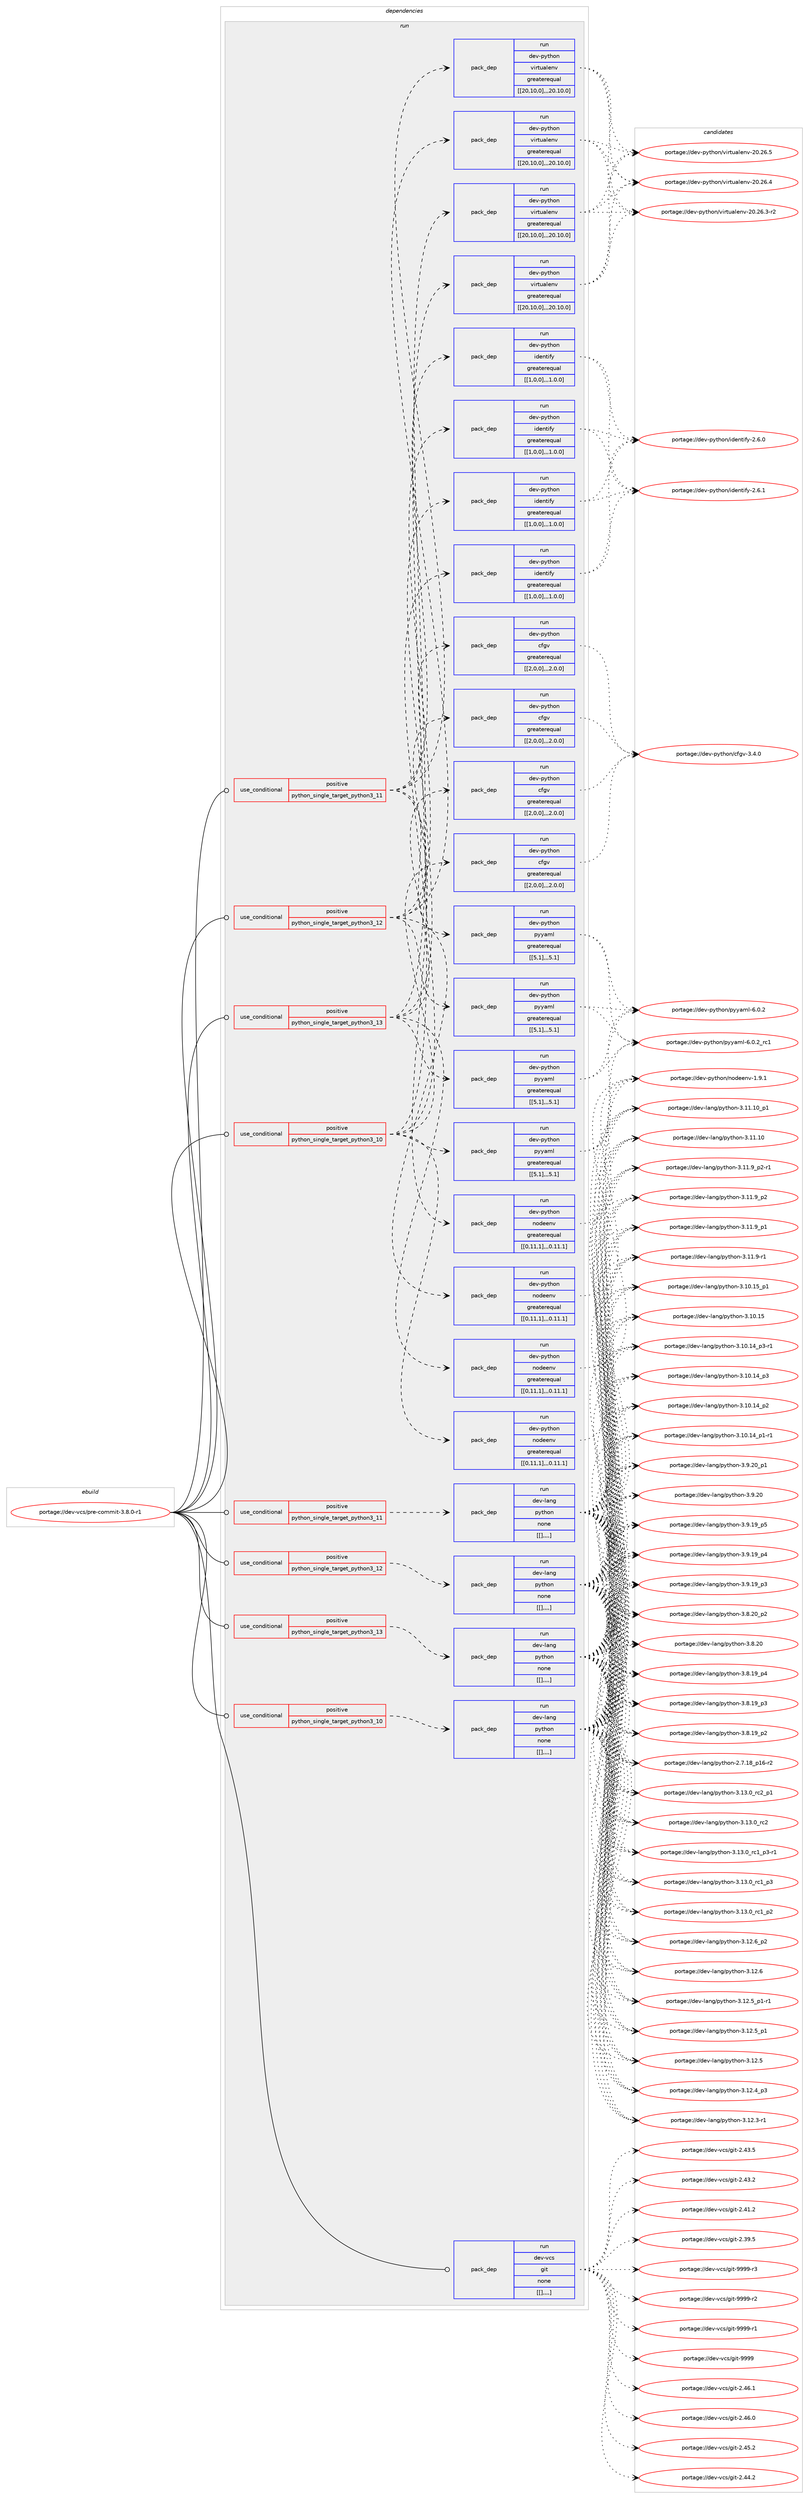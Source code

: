 digraph prolog {

# *************
# Graph options
# *************

newrank=true;
concentrate=true;
compound=true;
graph [rankdir=LR,fontname=Helvetica,fontsize=10,ranksep=1.5];#, ranksep=2.5, nodesep=0.2];
edge  [arrowhead=vee];
node  [fontname=Helvetica,fontsize=10];

# **********
# The ebuild
# **********

subgraph cluster_leftcol {
color=gray;
label=<<i>ebuild</i>>;
id [label="portage://dev-vcs/pre-commit-3.8.0-r1", color=red, width=4, href="../dev-vcs/pre-commit-3.8.0-r1.svg"];
}

# ****************
# The dependencies
# ****************

subgraph cluster_midcol {
color=gray;
label=<<i>dependencies</i>>;
subgraph cluster_compile {
fillcolor="#eeeeee";
style=filled;
label=<<i>compile</i>>;
}
subgraph cluster_compileandrun {
fillcolor="#eeeeee";
style=filled;
label=<<i>compile and run</i>>;
}
subgraph cluster_run {
fillcolor="#eeeeee";
style=filled;
label=<<i>run</i>>;
subgraph cond65127 {
dependency227732 [label=<<TABLE BORDER="0" CELLBORDER="1" CELLSPACING="0" CELLPADDING="4"><TR><TD ROWSPAN="3" CELLPADDING="10">use_conditional</TD></TR><TR><TD>positive</TD></TR><TR><TD>python_single_target_python3_10</TD></TR></TABLE>>, shape=none, color=red];
subgraph pack161146 {
dependency227733 [label=<<TABLE BORDER="0" CELLBORDER="1" CELLSPACING="0" CELLPADDING="4" WIDTH="220"><TR><TD ROWSPAN="6" CELLPADDING="30">pack_dep</TD></TR><TR><TD WIDTH="110">run</TD></TR><TR><TD>dev-lang</TD></TR><TR><TD>python</TD></TR><TR><TD>none</TD></TR><TR><TD>[[],,,,]</TD></TR></TABLE>>, shape=none, color=blue];
}
dependency227732:e -> dependency227733:w [weight=20,style="dashed",arrowhead="vee"];
}
id:e -> dependency227732:w [weight=20,style="solid",arrowhead="odot"];
subgraph cond65128 {
dependency227734 [label=<<TABLE BORDER="0" CELLBORDER="1" CELLSPACING="0" CELLPADDING="4"><TR><TD ROWSPAN="3" CELLPADDING="10">use_conditional</TD></TR><TR><TD>positive</TD></TR><TR><TD>python_single_target_python3_10</TD></TR></TABLE>>, shape=none, color=red];
subgraph pack161147 {
dependency227735 [label=<<TABLE BORDER="0" CELLBORDER="1" CELLSPACING="0" CELLPADDING="4" WIDTH="220"><TR><TD ROWSPAN="6" CELLPADDING="30">pack_dep</TD></TR><TR><TD WIDTH="110">run</TD></TR><TR><TD>dev-python</TD></TR><TR><TD>cfgv</TD></TR><TR><TD>greaterequal</TD></TR><TR><TD>[[2,0,0],,,2.0.0]</TD></TR></TABLE>>, shape=none, color=blue];
}
dependency227734:e -> dependency227735:w [weight=20,style="dashed",arrowhead="vee"];
subgraph pack161148 {
dependency227736 [label=<<TABLE BORDER="0" CELLBORDER="1" CELLSPACING="0" CELLPADDING="4" WIDTH="220"><TR><TD ROWSPAN="6" CELLPADDING="30">pack_dep</TD></TR><TR><TD WIDTH="110">run</TD></TR><TR><TD>dev-python</TD></TR><TR><TD>identify</TD></TR><TR><TD>greaterequal</TD></TR><TR><TD>[[1,0,0],,,1.0.0]</TD></TR></TABLE>>, shape=none, color=blue];
}
dependency227734:e -> dependency227736:w [weight=20,style="dashed",arrowhead="vee"];
subgraph pack161149 {
dependency227737 [label=<<TABLE BORDER="0" CELLBORDER="1" CELLSPACING="0" CELLPADDING="4" WIDTH="220"><TR><TD ROWSPAN="6" CELLPADDING="30">pack_dep</TD></TR><TR><TD WIDTH="110">run</TD></TR><TR><TD>dev-python</TD></TR><TR><TD>nodeenv</TD></TR><TR><TD>greaterequal</TD></TR><TR><TD>[[0,11,1],,,0.11.1]</TD></TR></TABLE>>, shape=none, color=blue];
}
dependency227734:e -> dependency227737:w [weight=20,style="dashed",arrowhead="vee"];
subgraph pack161150 {
dependency227738 [label=<<TABLE BORDER="0" CELLBORDER="1" CELLSPACING="0" CELLPADDING="4" WIDTH="220"><TR><TD ROWSPAN="6" CELLPADDING="30">pack_dep</TD></TR><TR><TD WIDTH="110">run</TD></TR><TR><TD>dev-python</TD></TR><TR><TD>pyyaml</TD></TR><TR><TD>greaterequal</TD></TR><TR><TD>[[5,1],,,5.1]</TD></TR></TABLE>>, shape=none, color=blue];
}
dependency227734:e -> dependency227738:w [weight=20,style="dashed",arrowhead="vee"];
subgraph pack161151 {
dependency227739 [label=<<TABLE BORDER="0" CELLBORDER="1" CELLSPACING="0" CELLPADDING="4" WIDTH="220"><TR><TD ROWSPAN="6" CELLPADDING="30">pack_dep</TD></TR><TR><TD WIDTH="110">run</TD></TR><TR><TD>dev-python</TD></TR><TR><TD>virtualenv</TD></TR><TR><TD>greaterequal</TD></TR><TR><TD>[[20,10,0],,,20.10.0]</TD></TR></TABLE>>, shape=none, color=blue];
}
dependency227734:e -> dependency227739:w [weight=20,style="dashed",arrowhead="vee"];
}
id:e -> dependency227734:w [weight=20,style="solid",arrowhead="odot"];
subgraph cond65129 {
dependency227740 [label=<<TABLE BORDER="0" CELLBORDER="1" CELLSPACING="0" CELLPADDING="4"><TR><TD ROWSPAN="3" CELLPADDING="10">use_conditional</TD></TR><TR><TD>positive</TD></TR><TR><TD>python_single_target_python3_11</TD></TR></TABLE>>, shape=none, color=red];
subgraph pack161152 {
dependency227741 [label=<<TABLE BORDER="0" CELLBORDER="1" CELLSPACING="0" CELLPADDING="4" WIDTH="220"><TR><TD ROWSPAN="6" CELLPADDING="30">pack_dep</TD></TR><TR><TD WIDTH="110">run</TD></TR><TR><TD>dev-lang</TD></TR><TR><TD>python</TD></TR><TR><TD>none</TD></TR><TR><TD>[[],,,,]</TD></TR></TABLE>>, shape=none, color=blue];
}
dependency227740:e -> dependency227741:w [weight=20,style="dashed",arrowhead="vee"];
}
id:e -> dependency227740:w [weight=20,style="solid",arrowhead="odot"];
subgraph cond65130 {
dependency227742 [label=<<TABLE BORDER="0" CELLBORDER="1" CELLSPACING="0" CELLPADDING="4"><TR><TD ROWSPAN="3" CELLPADDING="10">use_conditional</TD></TR><TR><TD>positive</TD></TR><TR><TD>python_single_target_python3_11</TD></TR></TABLE>>, shape=none, color=red];
subgraph pack161153 {
dependency227743 [label=<<TABLE BORDER="0" CELLBORDER="1" CELLSPACING="0" CELLPADDING="4" WIDTH="220"><TR><TD ROWSPAN="6" CELLPADDING="30">pack_dep</TD></TR><TR><TD WIDTH="110">run</TD></TR><TR><TD>dev-python</TD></TR><TR><TD>cfgv</TD></TR><TR><TD>greaterequal</TD></TR><TR><TD>[[2,0,0],,,2.0.0]</TD></TR></TABLE>>, shape=none, color=blue];
}
dependency227742:e -> dependency227743:w [weight=20,style="dashed",arrowhead="vee"];
subgraph pack161154 {
dependency227744 [label=<<TABLE BORDER="0" CELLBORDER="1" CELLSPACING="0" CELLPADDING="4" WIDTH="220"><TR><TD ROWSPAN="6" CELLPADDING="30">pack_dep</TD></TR><TR><TD WIDTH="110">run</TD></TR><TR><TD>dev-python</TD></TR><TR><TD>identify</TD></TR><TR><TD>greaterequal</TD></TR><TR><TD>[[1,0,0],,,1.0.0]</TD></TR></TABLE>>, shape=none, color=blue];
}
dependency227742:e -> dependency227744:w [weight=20,style="dashed",arrowhead="vee"];
subgraph pack161155 {
dependency227745 [label=<<TABLE BORDER="0" CELLBORDER="1" CELLSPACING="0" CELLPADDING="4" WIDTH="220"><TR><TD ROWSPAN="6" CELLPADDING="30">pack_dep</TD></TR><TR><TD WIDTH="110">run</TD></TR><TR><TD>dev-python</TD></TR><TR><TD>nodeenv</TD></TR><TR><TD>greaterequal</TD></TR><TR><TD>[[0,11,1],,,0.11.1]</TD></TR></TABLE>>, shape=none, color=blue];
}
dependency227742:e -> dependency227745:w [weight=20,style="dashed",arrowhead="vee"];
subgraph pack161156 {
dependency227746 [label=<<TABLE BORDER="0" CELLBORDER="1" CELLSPACING="0" CELLPADDING="4" WIDTH="220"><TR><TD ROWSPAN="6" CELLPADDING="30">pack_dep</TD></TR><TR><TD WIDTH="110">run</TD></TR><TR><TD>dev-python</TD></TR><TR><TD>pyyaml</TD></TR><TR><TD>greaterequal</TD></TR><TR><TD>[[5,1],,,5.1]</TD></TR></TABLE>>, shape=none, color=blue];
}
dependency227742:e -> dependency227746:w [weight=20,style="dashed",arrowhead="vee"];
subgraph pack161157 {
dependency227747 [label=<<TABLE BORDER="0" CELLBORDER="1" CELLSPACING="0" CELLPADDING="4" WIDTH="220"><TR><TD ROWSPAN="6" CELLPADDING="30">pack_dep</TD></TR><TR><TD WIDTH="110">run</TD></TR><TR><TD>dev-python</TD></TR><TR><TD>virtualenv</TD></TR><TR><TD>greaterequal</TD></TR><TR><TD>[[20,10,0],,,20.10.0]</TD></TR></TABLE>>, shape=none, color=blue];
}
dependency227742:e -> dependency227747:w [weight=20,style="dashed",arrowhead="vee"];
}
id:e -> dependency227742:w [weight=20,style="solid",arrowhead="odot"];
subgraph cond65131 {
dependency227748 [label=<<TABLE BORDER="0" CELLBORDER="1" CELLSPACING="0" CELLPADDING="4"><TR><TD ROWSPAN="3" CELLPADDING="10">use_conditional</TD></TR><TR><TD>positive</TD></TR><TR><TD>python_single_target_python3_12</TD></TR></TABLE>>, shape=none, color=red];
subgraph pack161158 {
dependency227749 [label=<<TABLE BORDER="0" CELLBORDER="1" CELLSPACING="0" CELLPADDING="4" WIDTH="220"><TR><TD ROWSPAN="6" CELLPADDING="30">pack_dep</TD></TR><TR><TD WIDTH="110">run</TD></TR><TR><TD>dev-lang</TD></TR><TR><TD>python</TD></TR><TR><TD>none</TD></TR><TR><TD>[[],,,,]</TD></TR></TABLE>>, shape=none, color=blue];
}
dependency227748:e -> dependency227749:w [weight=20,style="dashed",arrowhead="vee"];
}
id:e -> dependency227748:w [weight=20,style="solid",arrowhead="odot"];
subgraph cond65132 {
dependency227750 [label=<<TABLE BORDER="0" CELLBORDER="1" CELLSPACING="0" CELLPADDING="4"><TR><TD ROWSPAN="3" CELLPADDING="10">use_conditional</TD></TR><TR><TD>positive</TD></TR><TR><TD>python_single_target_python3_12</TD></TR></TABLE>>, shape=none, color=red];
subgraph pack161159 {
dependency227751 [label=<<TABLE BORDER="0" CELLBORDER="1" CELLSPACING="0" CELLPADDING="4" WIDTH="220"><TR><TD ROWSPAN="6" CELLPADDING="30">pack_dep</TD></TR><TR><TD WIDTH="110">run</TD></TR><TR><TD>dev-python</TD></TR><TR><TD>cfgv</TD></TR><TR><TD>greaterequal</TD></TR><TR><TD>[[2,0,0],,,2.0.0]</TD></TR></TABLE>>, shape=none, color=blue];
}
dependency227750:e -> dependency227751:w [weight=20,style="dashed",arrowhead="vee"];
subgraph pack161160 {
dependency227752 [label=<<TABLE BORDER="0" CELLBORDER="1" CELLSPACING="0" CELLPADDING="4" WIDTH="220"><TR><TD ROWSPAN="6" CELLPADDING="30">pack_dep</TD></TR><TR><TD WIDTH="110">run</TD></TR><TR><TD>dev-python</TD></TR><TR><TD>identify</TD></TR><TR><TD>greaterequal</TD></TR><TR><TD>[[1,0,0],,,1.0.0]</TD></TR></TABLE>>, shape=none, color=blue];
}
dependency227750:e -> dependency227752:w [weight=20,style="dashed",arrowhead="vee"];
subgraph pack161161 {
dependency227753 [label=<<TABLE BORDER="0" CELLBORDER="1" CELLSPACING="0" CELLPADDING="4" WIDTH="220"><TR><TD ROWSPAN="6" CELLPADDING="30">pack_dep</TD></TR><TR><TD WIDTH="110">run</TD></TR><TR><TD>dev-python</TD></TR><TR><TD>nodeenv</TD></TR><TR><TD>greaterequal</TD></TR><TR><TD>[[0,11,1],,,0.11.1]</TD></TR></TABLE>>, shape=none, color=blue];
}
dependency227750:e -> dependency227753:w [weight=20,style="dashed",arrowhead="vee"];
subgraph pack161162 {
dependency227754 [label=<<TABLE BORDER="0" CELLBORDER="1" CELLSPACING="0" CELLPADDING="4" WIDTH="220"><TR><TD ROWSPAN="6" CELLPADDING="30">pack_dep</TD></TR><TR><TD WIDTH="110">run</TD></TR><TR><TD>dev-python</TD></TR><TR><TD>pyyaml</TD></TR><TR><TD>greaterequal</TD></TR><TR><TD>[[5,1],,,5.1]</TD></TR></TABLE>>, shape=none, color=blue];
}
dependency227750:e -> dependency227754:w [weight=20,style="dashed",arrowhead="vee"];
subgraph pack161163 {
dependency227755 [label=<<TABLE BORDER="0" CELLBORDER="1" CELLSPACING="0" CELLPADDING="4" WIDTH="220"><TR><TD ROWSPAN="6" CELLPADDING="30">pack_dep</TD></TR><TR><TD WIDTH="110">run</TD></TR><TR><TD>dev-python</TD></TR><TR><TD>virtualenv</TD></TR><TR><TD>greaterequal</TD></TR><TR><TD>[[20,10,0],,,20.10.0]</TD></TR></TABLE>>, shape=none, color=blue];
}
dependency227750:e -> dependency227755:w [weight=20,style="dashed",arrowhead="vee"];
}
id:e -> dependency227750:w [weight=20,style="solid",arrowhead="odot"];
subgraph cond65133 {
dependency227756 [label=<<TABLE BORDER="0" CELLBORDER="1" CELLSPACING="0" CELLPADDING="4"><TR><TD ROWSPAN="3" CELLPADDING="10">use_conditional</TD></TR><TR><TD>positive</TD></TR><TR><TD>python_single_target_python3_13</TD></TR></TABLE>>, shape=none, color=red];
subgraph pack161164 {
dependency227757 [label=<<TABLE BORDER="0" CELLBORDER="1" CELLSPACING="0" CELLPADDING="4" WIDTH="220"><TR><TD ROWSPAN="6" CELLPADDING="30">pack_dep</TD></TR><TR><TD WIDTH="110">run</TD></TR><TR><TD>dev-lang</TD></TR><TR><TD>python</TD></TR><TR><TD>none</TD></TR><TR><TD>[[],,,,]</TD></TR></TABLE>>, shape=none, color=blue];
}
dependency227756:e -> dependency227757:w [weight=20,style="dashed",arrowhead="vee"];
}
id:e -> dependency227756:w [weight=20,style="solid",arrowhead="odot"];
subgraph cond65134 {
dependency227758 [label=<<TABLE BORDER="0" CELLBORDER="1" CELLSPACING="0" CELLPADDING="4"><TR><TD ROWSPAN="3" CELLPADDING="10">use_conditional</TD></TR><TR><TD>positive</TD></TR><TR><TD>python_single_target_python3_13</TD></TR></TABLE>>, shape=none, color=red];
subgraph pack161165 {
dependency227759 [label=<<TABLE BORDER="0" CELLBORDER="1" CELLSPACING="0" CELLPADDING="4" WIDTH="220"><TR><TD ROWSPAN="6" CELLPADDING="30">pack_dep</TD></TR><TR><TD WIDTH="110">run</TD></TR><TR><TD>dev-python</TD></TR><TR><TD>cfgv</TD></TR><TR><TD>greaterequal</TD></TR><TR><TD>[[2,0,0],,,2.0.0]</TD></TR></TABLE>>, shape=none, color=blue];
}
dependency227758:e -> dependency227759:w [weight=20,style="dashed",arrowhead="vee"];
subgraph pack161166 {
dependency227760 [label=<<TABLE BORDER="0" CELLBORDER="1" CELLSPACING="0" CELLPADDING="4" WIDTH="220"><TR><TD ROWSPAN="6" CELLPADDING="30">pack_dep</TD></TR><TR><TD WIDTH="110">run</TD></TR><TR><TD>dev-python</TD></TR><TR><TD>identify</TD></TR><TR><TD>greaterequal</TD></TR><TR><TD>[[1,0,0],,,1.0.0]</TD></TR></TABLE>>, shape=none, color=blue];
}
dependency227758:e -> dependency227760:w [weight=20,style="dashed",arrowhead="vee"];
subgraph pack161167 {
dependency227761 [label=<<TABLE BORDER="0" CELLBORDER="1" CELLSPACING="0" CELLPADDING="4" WIDTH="220"><TR><TD ROWSPAN="6" CELLPADDING="30">pack_dep</TD></TR><TR><TD WIDTH="110">run</TD></TR><TR><TD>dev-python</TD></TR><TR><TD>nodeenv</TD></TR><TR><TD>greaterequal</TD></TR><TR><TD>[[0,11,1],,,0.11.1]</TD></TR></TABLE>>, shape=none, color=blue];
}
dependency227758:e -> dependency227761:w [weight=20,style="dashed",arrowhead="vee"];
subgraph pack161168 {
dependency227762 [label=<<TABLE BORDER="0" CELLBORDER="1" CELLSPACING="0" CELLPADDING="4" WIDTH="220"><TR><TD ROWSPAN="6" CELLPADDING="30">pack_dep</TD></TR><TR><TD WIDTH="110">run</TD></TR><TR><TD>dev-python</TD></TR><TR><TD>pyyaml</TD></TR><TR><TD>greaterequal</TD></TR><TR><TD>[[5,1],,,5.1]</TD></TR></TABLE>>, shape=none, color=blue];
}
dependency227758:e -> dependency227762:w [weight=20,style="dashed",arrowhead="vee"];
subgraph pack161169 {
dependency227763 [label=<<TABLE BORDER="0" CELLBORDER="1" CELLSPACING="0" CELLPADDING="4" WIDTH="220"><TR><TD ROWSPAN="6" CELLPADDING="30">pack_dep</TD></TR><TR><TD WIDTH="110">run</TD></TR><TR><TD>dev-python</TD></TR><TR><TD>virtualenv</TD></TR><TR><TD>greaterequal</TD></TR><TR><TD>[[20,10,0],,,20.10.0]</TD></TR></TABLE>>, shape=none, color=blue];
}
dependency227758:e -> dependency227763:w [weight=20,style="dashed",arrowhead="vee"];
}
id:e -> dependency227758:w [weight=20,style="solid",arrowhead="odot"];
subgraph pack161170 {
dependency227764 [label=<<TABLE BORDER="0" CELLBORDER="1" CELLSPACING="0" CELLPADDING="4" WIDTH="220"><TR><TD ROWSPAN="6" CELLPADDING="30">pack_dep</TD></TR><TR><TD WIDTH="110">run</TD></TR><TR><TD>dev-vcs</TD></TR><TR><TD>git</TD></TR><TR><TD>none</TD></TR><TR><TD>[[],,,,]</TD></TR></TABLE>>, shape=none, color=blue];
}
id:e -> dependency227764:w [weight=20,style="solid",arrowhead="odot"];
}
}

# **************
# The candidates
# **************

subgraph cluster_choices {
rank=same;
color=gray;
label=<<i>candidates</i>>;

subgraph choice161146 {
color=black;
nodesep=1;
choice100101118451089711010347112121116104111110455146495146489511499509511249 [label="portage://dev-lang/python-3.13.0_rc2_p1", color=red, width=4,href="../dev-lang/python-3.13.0_rc2_p1.svg"];
choice10010111845108971101034711212111610411111045514649514648951149950 [label="portage://dev-lang/python-3.13.0_rc2", color=red, width=4,href="../dev-lang/python-3.13.0_rc2.svg"];
choice1001011184510897110103471121211161041111104551464951464895114994995112514511449 [label="portage://dev-lang/python-3.13.0_rc1_p3-r1", color=red, width=4,href="../dev-lang/python-3.13.0_rc1_p3-r1.svg"];
choice100101118451089711010347112121116104111110455146495146489511499499511251 [label="portage://dev-lang/python-3.13.0_rc1_p3", color=red, width=4,href="../dev-lang/python-3.13.0_rc1_p3.svg"];
choice100101118451089711010347112121116104111110455146495146489511499499511250 [label="portage://dev-lang/python-3.13.0_rc1_p2", color=red, width=4,href="../dev-lang/python-3.13.0_rc1_p2.svg"];
choice100101118451089711010347112121116104111110455146495046549511250 [label="portage://dev-lang/python-3.12.6_p2", color=red, width=4,href="../dev-lang/python-3.12.6_p2.svg"];
choice10010111845108971101034711212111610411111045514649504654 [label="portage://dev-lang/python-3.12.6", color=red, width=4,href="../dev-lang/python-3.12.6.svg"];
choice1001011184510897110103471121211161041111104551464950465395112494511449 [label="portage://dev-lang/python-3.12.5_p1-r1", color=red, width=4,href="../dev-lang/python-3.12.5_p1-r1.svg"];
choice100101118451089711010347112121116104111110455146495046539511249 [label="portage://dev-lang/python-3.12.5_p1", color=red, width=4,href="../dev-lang/python-3.12.5_p1.svg"];
choice10010111845108971101034711212111610411111045514649504653 [label="portage://dev-lang/python-3.12.5", color=red, width=4,href="../dev-lang/python-3.12.5.svg"];
choice100101118451089711010347112121116104111110455146495046529511251 [label="portage://dev-lang/python-3.12.4_p3", color=red, width=4,href="../dev-lang/python-3.12.4_p3.svg"];
choice100101118451089711010347112121116104111110455146495046514511449 [label="portage://dev-lang/python-3.12.3-r1", color=red, width=4,href="../dev-lang/python-3.12.3-r1.svg"];
choice10010111845108971101034711212111610411111045514649494649489511249 [label="portage://dev-lang/python-3.11.10_p1", color=red, width=4,href="../dev-lang/python-3.11.10_p1.svg"];
choice1001011184510897110103471121211161041111104551464949464948 [label="portage://dev-lang/python-3.11.10", color=red, width=4,href="../dev-lang/python-3.11.10.svg"];
choice1001011184510897110103471121211161041111104551464949465795112504511449 [label="portage://dev-lang/python-3.11.9_p2-r1", color=red, width=4,href="../dev-lang/python-3.11.9_p2-r1.svg"];
choice100101118451089711010347112121116104111110455146494946579511250 [label="portage://dev-lang/python-3.11.9_p2", color=red, width=4,href="../dev-lang/python-3.11.9_p2.svg"];
choice100101118451089711010347112121116104111110455146494946579511249 [label="portage://dev-lang/python-3.11.9_p1", color=red, width=4,href="../dev-lang/python-3.11.9_p1.svg"];
choice100101118451089711010347112121116104111110455146494946574511449 [label="portage://dev-lang/python-3.11.9-r1", color=red, width=4,href="../dev-lang/python-3.11.9-r1.svg"];
choice10010111845108971101034711212111610411111045514649484649539511249 [label="portage://dev-lang/python-3.10.15_p1", color=red, width=4,href="../dev-lang/python-3.10.15_p1.svg"];
choice1001011184510897110103471121211161041111104551464948464953 [label="portage://dev-lang/python-3.10.15", color=red, width=4,href="../dev-lang/python-3.10.15.svg"];
choice100101118451089711010347112121116104111110455146494846495295112514511449 [label="portage://dev-lang/python-3.10.14_p3-r1", color=red, width=4,href="../dev-lang/python-3.10.14_p3-r1.svg"];
choice10010111845108971101034711212111610411111045514649484649529511251 [label="portage://dev-lang/python-3.10.14_p3", color=red, width=4,href="../dev-lang/python-3.10.14_p3.svg"];
choice10010111845108971101034711212111610411111045514649484649529511250 [label="portage://dev-lang/python-3.10.14_p2", color=red, width=4,href="../dev-lang/python-3.10.14_p2.svg"];
choice100101118451089711010347112121116104111110455146494846495295112494511449 [label="portage://dev-lang/python-3.10.14_p1-r1", color=red, width=4,href="../dev-lang/python-3.10.14_p1-r1.svg"];
choice100101118451089711010347112121116104111110455146574650489511249 [label="portage://dev-lang/python-3.9.20_p1", color=red, width=4,href="../dev-lang/python-3.9.20_p1.svg"];
choice10010111845108971101034711212111610411111045514657465048 [label="portage://dev-lang/python-3.9.20", color=red, width=4,href="../dev-lang/python-3.9.20.svg"];
choice100101118451089711010347112121116104111110455146574649579511253 [label="portage://dev-lang/python-3.9.19_p5", color=red, width=4,href="../dev-lang/python-3.9.19_p5.svg"];
choice100101118451089711010347112121116104111110455146574649579511252 [label="portage://dev-lang/python-3.9.19_p4", color=red, width=4,href="../dev-lang/python-3.9.19_p4.svg"];
choice100101118451089711010347112121116104111110455146574649579511251 [label="portage://dev-lang/python-3.9.19_p3", color=red, width=4,href="../dev-lang/python-3.9.19_p3.svg"];
choice100101118451089711010347112121116104111110455146564650489511250 [label="portage://dev-lang/python-3.8.20_p2", color=red, width=4,href="../dev-lang/python-3.8.20_p2.svg"];
choice10010111845108971101034711212111610411111045514656465048 [label="portage://dev-lang/python-3.8.20", color=red, width=4,href="../dev-lang/python-3.8.20.svg"];
choice100101118451089711010347112121116104111110455146564649579511252 [label="portage://dev-lang/python-3.8.19_p4", color=red, width=4,href="../dev-lang/python-3.8.19_p4.svg"];
choice100101118451089711010347112121116104111110455146564649579511251 [label="portage://dev-lang/python-3.8.19_p3", color=red, width=4,href="../dev-lang/python-3.8.19_p3.svg"];
choice100101118451089711010347112121116104111110455146564649579511250 [label="portage://dev-lang/python-3.8.19_p2", color=red, width=4,href="../dev-lang/python-3.8.19_p2.svg"];
choice100101118451089711010347112121116104111110455046554649569511249544511450 [label="portage://dev-lang/python-2.7.18_p16-r2", color=red, width=4,href="../dev-lang/python-2.7.18_p16-r2.svg"];
dependency227733:e -> choice100101118451089711010347112121116104111110455146495146489511499509511249:w [style=dotted,weight="100"];
dependency227733:e -> choice10010111845108971101034711212111610411111045514649514648951149950:w [style=dotted,weight="100"];
dependency227733:e -> choice1001011184510897110103471121211161041111104551464951464895114994995112514511449:w [style=dotted,weight="100"];
dependency227733:e -> choice100101118451089711010347112121116104111110455146495146489511499499511251:w [style=dotted,weight="100"];
dependency227733:e -> choice100101118451089711010347112121116104111110455146495146489511499499511250:w [style=dotted,weight="100"];
dependency227733:e -> choice100101118451089711010347112121116104111110455146495046549511250:w [style=dotted,weight="100"];
dependency227733:e -> choice10010111845108971101034711212111610411111045514649504654:w [style=dotted,weight="100"];
dependency227733:e -> choice1001011184510897110103471121211161041111104551464950465395112494511449:w [style=dotted,weight="100"];
dependency227733:e -> choice100101118451089711010347112121116104111110455146495046539511249:w [style=dotted,weight="100"];
dependency227733:e -> choice10010111845108971101034711212111610411111045514649504653:w [style=dotted,weight="100"];
dependency227733:e -> choice100101118451089711010347112121116104111110455146495046529511251:w [style=dotted,weight="100"];
dependency227733:e -> choice100101118451089711010347112121116104111110455146495046514511449:w [style=dotted,weight="100"];
dependency227733:e -> choice10010111845108971101034711212111610411111045514649494649489511249:w [style=dotted,weight="100"];
dependency227733:e -> choice1001011184510897110103471121211161041111104551464949464948:w [style=dotted,weight="100"];
dependency227733:e -> choice1001011184510897110103471121211161041111104551464949465795112504511449:w [style=dotted,weight="100"];
dependency227733:e -> choice100101118451089711010347112121116104111110455146494946579511250:w [style=dotted,weight="100"];
dependency227733:e -> choice100101118451089711010347112121116104111110455146494946579511249:w [style=dotted,weight="100"];
dependency227733:e -> choice100101118451089711010347112121116104111110455146494946574511449:w [style=dotted,weight="100"];
dependency227733:e -> choice10010111845108971101034711212111610411111045514649484649539511249:w [style=dotted,weight="100"];
dependency227733:e -> choice1001011184510897110103471121211161041111104551464948464953:w [style=dotted,weight="100"];
dependency227733:e -> choice100101118451089711010347112121116104111110455146494846495295112514511449:w [style=dotted,weight="100"];
dependency227733:e -> choice10010111845108971101034711212111610411111045514649484649529511251:w [style=dotted,weight="100"];
dependency227733:e -> choice10010111845108971101034711212111610411111045514649484649529511250:w [style=dotted,weight="100"];
dependency227733:e -> choice100101118451089711010347112121116104111110455146494846495295112494511449:w [style=dotted,weight="100"];
dependency227733:e -> choice100101118451089711010347112121116104111110455146574650489511249:w [style=dotted,weight="100"];
dependency227733:e -> choice10010111845108971101034711212111610411111045514657465048:w [style=dotted,weight="100"];
dependency227733:e -> choice100101118451089711010347112121116104111110455146574649579511253:w [style=dotted,weight="100"];
dependency227733:e -> choice100101118451089711010347112121116104111110455146574649579511252:w [style=dotted,weight="100"];
dependency227733:e -> choice100101118451089711010347112121116104111110455146574649579511251:w [style=dotted,weight="100"];
dependency227733:e -> choice100101118451089711010347112121116104111110455146564650489511250:w [style=dotted,weight="100"];
dependency227733:e -> choice10010111845108971101034711212111610411111045514656465048:w [style=dotted,weight="100"];
dependency227733:e -> choice100101118451089711010347112121116104111110455146564649579511252:w [style=dotted,weight="100"];
dependency227733:e -> choice100101118451089711010347112121116104111110455146564649579511251:w [style=dotted,weight="100"];
dependency227733:e -> choice100101118451089711010347112121116104111110455146564649579511250:w [style=dotted,weight="100"];
dependency227733:e -> choice100101118451089711010347112121116104111110455046554649569511249544511450:w [style=dotted,weight="100"];
}
subgraph choice161147 {
color=black;
nodesep=1;
choice100101118451121211161041111104799102103118455146524648 [label="portage://dev-python/cfgv-3.4.0", color=red, width=4,href="../dev-python/cfgv-3.4.0.svg"];
dependency227735:e -> choice100101118451121211161041111104799102103118455146524648:w [style=dotted,weight="100"];
}
subgraph choice161148 {
color=black;
nodesep=1;
choice1001011184511212111610411111047105100101110116105102121455046544649 [label="portage://dev-python/identify-2.6.1", color=red, width=4,href="../dev-python/identify-2.6.1.svg"];
choice1001011184511212111610411111047105100101110116105102121455046544648 [label="portage://dev-python/identify-2.6.0", color=red, width=4,href="../dev-python/identify-2.6.0.svg"];
dependency227736:e -> choice1001011184511212111610411111047105100101110116105102121455046544649:w [style=dotted,weight="100"];
dependency227736:e -> choice1001011184511212111610411111047105100101110116105102121455046544648:w [style=dotted,weight="100"];
}
subgraph choice161149 {
color=black;
nodesep=1;
choice1001011184511212111610411111047110111100101101110118454946574649 [label="portage://dev-python/nodeenv-1.9.1", color=red, width=4,href="../dev-python/nodeenv-1.9.1.svg"];
dependency227737:e -> choice1001011184511212111610411111047110111100101101110118454946574649:w [style=dotted,weight="100"];
}
subgraph choice161150 {
color=black;
nodesep=1;
choice100101118451121211161041111104711212112197109108455446484650951149949 [label="portage://dev-python/pyyaml-6.0.2_rc1", color=red, width=4,href="../dev-python/pyyaml-6.0.2_rc1.svg"];
choice100101118451121211161041111104711212112197109108455446484650 [label="portage://dev-python/pyyaml-6.0.2", color=red, width=4,href="../dev-python/pyyaml-6.0.2.svg"];
dependency227738:e -> choice100101118451121211161041111104711212112197109108455446484650951149949:w [style=dotted,weight="100"];
dependency227738:e -> choice100101118451121211161041111104711212112197109108455446484650:w [style=dotted,weight="100"];
}
subgraph choice161151 {
color=black;
nodesep=1;
choice1001011184511212111610411111047118105114116117971081011101184550484650544653 [label="portage://dev-python/virtualenv-20.26.5", color=red, width=4,href="../dev-python/virtualenv-20.26.5.svg"];
choice1001011184511212111610411111047118105114116117971081011101184550484650544652 [label="portage://dev-python/virtualenv-20.26.4", color=red, width=4,href="../dev-python/virtualenv-20.26.4.svg"];
choice10010111845112121116104111110471181051141161179710810111011845504846505446514511450 [label="portage://dev-python/virtualenv-20.26.3-r2", color=red, width=4,href="../dev-python/virtualenv-20.26.3-r2.svg"];
dependency227739:e -> choice1001011184511212111610411111047118105114116117971081011101184550484650544653:w [style=dotted,weight="100"];
dependency227739:e -> choice1001011184511212111610411111047118105114116117971081011101184550484650544652:w [style=dotted,weight="100"];
dependency227739:e -> choice10010111845112121116104111110471181051141161179710810111011845504846505446514511450:w [style=dotted,weight="100"];
}
subgraph choice161152 {
color=black;
nodesep=1;
choice100101118451089711010347112121116104111110455146495146489511499509511249 [label="portage://dev-lang/python-3.13.0_rc2_p1", color=red, width=4,href="../dev-lang/python-3.13.0_rc2_p1.svg"];
choice10010111845108971101034711212111610411111045514649514648951149950 [label="portage://dev-lang/python-3.13.0_rc2", color=red, width=4,href="../dev-lang/python-3.13.0_rc2.svg"];
choice1001011184510897110103471121211161041111104551464951464895114994995112514511449 [label="portage://dev-lang/python-3.13.0_rc1_p3-r1", color=red, width=4,href="../dev-lang/python-3.13.0_rc1_p3-r1.svg"];
choice100101118451089711010347112121116104111110455146495146489511499499511251 [label="portage://dev-lang/python-3.13.0_rc1_p3", color=red, width=4,href="../dev-lang/python-3.13.0_rc1_p3.svg"];
choice100101118451089711010347112121116104111110455146495146489511499499511250 [label="portage://dev-lang/python-3.13.0_rc1_p2", color=red, width=4,href="../dev-lang/python-3.13.0_rc1_p2.svg"];
choice100101118451089711010347112121116104111110455146495046549511250 [label="portage://dev-lang/python-3.12.6_p2", color=red, width=4,href="../dev-lang/python-3.12.6_p2.svg"];
choice10010111845108971101034711212111610411111045514649504654 [label="portage://dev-lang/python-3.12.6", color=red, width=4,href="../dev-lang/python-3.12.6.svg"];
choice1001011184510897110103471121211161041111104551464950465395112494511449 [label="portage://dev-lang/python-3.12.5_p1-r1", color=red, width=4,href="../dev-lang/python-3.12.5_p1-r1.svg"];
choice100101118451089711010347112121116104111110455146495046539511249 [label="portage://dev-lang/python-3.12.5_p1", color=red, width=4,href="../dev-lang/python-3.12.5_p1.svg"];
choice10010111845108971101034711212111610411111045514649504653 [label="portage://dev-lang/python-3.12.5", color=red, width=4,href="../dev-lang/python-3.12.5.svg"];
choice100101118451089711010347112121116104111110455146495046529511251 [label="portage://dev-lang/python-3.12.4_p3", color=red, width=4,href="../dev-lang/python-3.12.4_p3.svg"];
choice100101118451089711010347112121116104111110455146495046514511449 [label="portage://dev-lang/python-3.12.3-r1", color=red, width=4,href="../dev-lang/python-3.12.3-r1.svg"];
choice10010111845108971101034711212111610411111045514649494649489511249 [label="portage://dev-lang/python-3.11.10_p1", color=red, width=4,href="../dev-lang/python-3.11.10_p1.svg"];
choice1001011184510897110103471121211161041111104551464949464948 [label="portage://dev-lang/python-3.11.10", color=red, width=4,href="../dev-lang/python-3.11.10.svg"];
choice1001011184510897110103471121211161041111104551464949465795112504511449 [label="portage://dev-lang/python-3.11.9_p2-r1", color=red, width=4,href="../dev-lang/python-3.11.9_p2-r1.svg"];
choice100101118451089711010347112121116104111110455146494946579511250 [label="portage://dev-lang/python-3.11.9_p2", color=red, width=4,href="../dev-lang/python-3.11.9_p2.svg"];
choice100101118451089711010347112121116104111110455146494946579511249 [label="portage://dev-lang/python-3.11.9_p1", color=red, width=4,href="../dev-lang/python-3.11.9_p1.svg"];
choice100101118451089711010347112121116104111110455146494946574511449 [label="portage://dev-lang/python-3.11.9-r1", color=red, width=4,href="../dev-lang/python-3.11.9-r1.svg"];
choice10010111845108971101034711212111610411111045514649484649539511249 [label="portage://dev-lang/python-3.10.15_p1", color=red, width=4,href="../dev-lang/python-3.10.15_p1.svg"];
choice1001011184510897110103471121211161041111104551464948464953 [label="portage://dev-lang/python-3.10.15", color=red, width=4,href="../dev-lang/python-3.10.15.svg"];
choice100101118451089711010347112121116104111110455146494846495295112514511449 [label="portage://dev-lang/python-3.10.14_p3-r1", color=red, width=4,href="../dev-lang/python-3.10.14_p3-r1.svg"];
choice10010111845108971101034711212111610411111045514649484649529511251 [label="portage://dev-lang/python-3.10.14_p3", color=red, width=4,href="../dev-lang/python-3.10.14_p3.svg"];
choice10010111845108971101034711212111610411111045514649484649529511250 [label="portage://dev-lang/python-3.10.14_p2", color=red, width=4,href="../dev-lang/python-3.10.14_p2.svg"];
choice100101118451089711010347112121116104111110455146494846495295112494511449 [label="portage://dev-lang/python-3.10.14_p1-r1", color=red, width=4,href="../dev-lang/python-3.10.14_p1-r1.svg"];
choice100101118451089711010347112121116104111110455146574650489511249 [label="portage://dev-lang/python-3.9.20_p1", color=red, width=4,href="../dev-lang/python-3.9.20_p1.svg"];
choice10010111845108971101034711212111610411111045514657465048 [label="portage://dev-lang/python-3.9.20", color=red, width=4,href="../dev-lang/python-3.9.20.svg"];
choice100101118451089711010347112121116104111110455146574649579511253 [label="portage://dev-lang/python-3.9.19_p5", color=red, width=4,href="../dev-lang/python-3.9.19_p5.svg"];
choice100101118451089711010347112121116104111110455146574649579511252 [label="portage://dev-lang/python-3.9.19_p4", color=red, width=4,href="../dev-lang/python-3.9.19_p4.svg"];
choice100101118451089711010347112121116104111110455146574649579511251 [label="portage://dev-lang/python-3.9.19_p3", color=red, width=4,href="../dev-lang/python-3.9.19_p3.svg"];
choice100101118451089711010347112121116104111110455146564650489511250 [label="portage://dev-lang/python-3.8.20_p2", color=red, width=4,href="../dev-lang/python-3.8.20_p2.svg"];
choice10010111845108971101034711212111610411111045514656465048 [label="portage://dev-lang/python-3.8.20", color=red, width=4,href="../dev-lang/python-3.8.20.svg"];
choice100101118451089711010347112121116104111110455146564649579511252 [label="portage://dev-lang/python-3.8.19_p4", color=red, width=4,href="../dev-lang/python-3.8.19_p4.svg"];
choice100101118451089711010347112121116104111110455146564649579511251 [label="portage://dev-lang/python-3.8.19_p3", color=red, width=4,href="../dev-lang/python-3.8.19_p3.svg"];
choice100101118451089711010347112121116104111110455146564649579511250 [label="portage://dev-lang/python-3.8.19_p2", color=red, width=4,href="../dev-lang/python-3.8.19_p2.svg"];
choice100101118451089711010347112121116104111110455046554649569511249544511450 [label="portage://dev-lang/python-2.7.18_p16-r2", color=red, width=4,href="../dev-lang/python-2.7.18_p16-r2.svg"];
dependency227741:e -> choice100101118451089711010347112121116104111110455146495146489511499509511249:w [style=dotted,weight="100"];
dependency227741:e -> choice10010111845108971101034711212111610411111045514649514648951149950:w [style=dotted,weight="100"];
dependency227741:e -> choice1001011184510897110103471121211161041111104551464951464895114994995112514511449:w [style=dotted,weight="100"];
dependency227741:e -> choice100101118451089711010347112121116104111110455146495146489511499499511251:w [style=dotted,weight="100"];
dependency227741:e -> choice100101118451089711010347112121116104111110455146495146489511499499511250:w [style=dotted,weight="100"];
dependency227741:e -> choice100101118451089711010347112121116104111110455146495046549511250:w [style=dotted,weight="100"];
dependency227741:e -> choice10010111845108971101034711212111610411111045514649504654:w [style=dotted,weight="100"];
dependency227741:e -> choice1001011184510897110103471121211161041111104551464950465395112494511449:w [style=dotted,weight="100"];
dependency227741:e -> choice100101118451089711010347112121116104111110455146495046539511249:w [style=dotted,weight="100"];
dependency227741:e -> choice10010111845108971101034711212111610411111045514649504653:w [style=dotted,weight="100"];
dependency227741:e -> choice100101118451089711010347112121116104111110455146495046529511251:w [style=dotted,weight="100"];
dependency227741:e -> choice100101118451089711010347112121116104111110455146495046514511449:w [style=dotted,weight="100"];
dependency227741:e -> choice10010111845108971101034711212111610411111045514649494649489511249:w [style=dotted,weight="100"];
dependency227741:e -> choice1001011184510897110103471121211161041111104551464949464948:w [style=dotted,weight="100"];
dependency227741:e -> choice1001011184510897110103471121211161041111104551464949465795112504511449:w [style=dotted,weight="100"];
dependency227741:e -> choice100101118451089711010347112121116104111110455146494946579511250:w [style=dotted,weight="100"];
dependency227741:e -> choice100101118451089711010347112121116104111110455146494946579511249:w [style=dotted,weight="100"];
dependency227741:e -> choice100101118451089711010347112121116104111110455146494946574511449:w [style=dotted,weight="100"];
dependency227741:e -> choice10010111845108971101034711212111610411111045514649484649539511249:w [style=dotted,weight="100"];
dependency227741:e -> choice1001011184510897110103471121211161041111104551464948464953:w [style=dotted,weight="100"];
dependency227741:e -> choice100101118451089711010347112121116104111110455146494846495295112514511449:w [style=dotted,weight="100"];
dependency227741:e -> choice10010111845108971101034711212111610411111045514649484649529511251:w [style=dotted,weight="100"];
dependency227741:e -> choice10010111845108971101034711212111610411111045514649484649529511250:w [style=dotted,weight="100"];
dependency227741:e -> choice100101118451089711010347112121116104111110455146494846495295112494511449:w [style=dotted,weight="100"];
dependency227741:e -> choice100101118451089711010347112121116104111110455146574650489511249:w [style=dotted,weight="100"];
dependency227741:e -> choice10010111845108971101034711212111610411111045514657465048:w [style=dotted,weight="100"];
dependency227741:e -> choice100101118451089711010347112121116104111110455146574649579511253:w [style=dotted,weight="100"];
dependency227741:e -> choice100101118451089711010347112121116104111110455146574649579511252:w [style=dotted,weight="100"];
dependency227741:e -> choice100101118451089711010347112121116104111110455146574649579511251:w [style=dotted,weight="100"];
dependency227741:e -> choice100101118451089711010347112121116104111110455146564650489511250:w [style=dotted,weight="100"];
dependency227741:e -> choice10010111845108971101034711212111610411111045514656465048:w [style=dotted,weight="100"];
dependency227741:e -> choice100101118451089711010347112121116104111110455146564649579511252:w [style=dotted,weight="100"];
dependency227741:e -> choice100101118451089711010347112121116104111110455146564649579511251:w [style=dotted,weight="100"];
dependency227741:e -> choice100101118451089711010347112121116104111110455146564649579511250:w [style=dotted,weight="100"];
dependency227741:e -> choice100101118451089711010347112121116104111110455046554649569511249544511450:w [style=dotted,weight="100"];
}
subgraph choice161153 {
color=black;
nodesep=1;
choice100101118451121211161041111104799102103118455146524648 [label="portage://dev-python/cfgv-3.4.0", color=red, width=4,href="../dev-python/cfgv-3.4.0.svg"];
dependency227743:e -> choice100101118451121211161041111104799102103118455146524648:w [style=dotted,weight="100"];
}
subgraph choice161154 {
color=black;
nodesep=1;
choice1001011184511212111610411111047105100101110116105102121455046544649 [label="portage://dev-python/identify-2.6.1", color=red, width=4,href="../dev-python/identify-2.6.1.svg"];
choice1001011184511212111610411111047105100101110116105102121455046544648 [label="portage://dev-python/identify-2.6.0", color=red, width=4,href="../dev-python/identify-2.6.0.svg"];
dependency227744:e -> choice1001011184511212111610411111047105100101110116105102121455046544649:w [style=dotted,weight="100"];
dependency227744:e -> choice1001011184511212111610411111047105100101110116105102121455046544648:w [style=dotted,weight="100"];
}
subgraph choice161155 {
color=black;
nodesep=1;
choice1001011184511212111610411111047110111100101101110118454946574649 [label="portage://dev-python/nodeenv-1.9.1", color=red, width=4,href="../dev-python/nodeenv-1.9.1.svg"];
dependency227745:e -> choice1001011184511212111610411111047110111100101101110118454946574649:w [style=dotted,weight="100"];
}
subgraph choice161156 {
color=black;
nodesep=1;
choice100101118451121211161041111104711212112197109108455446484650951149949 [label="portage://dev-python/pyyaml-6.0.2_rc1", color=red, width=4,href="../dev-python/pyyaml-6.0.2_rc1.svg"];
choice100101118451121211161041111104711212112197109108455446484650 [label="portage://dev-python/pyyaml-6.0.2", color=red, width=4,href="../dev-python/pyyaml-6.0.2.svg"];
dependency227746:e -> choice100101118451121211161041111104711212112197109108455446484650951149949:w [style=dotted,weight="100"];
dependency227746:e -> choice100101118451121211161041111104711212112197109108455446484650:w [style=dotted,weight="100"];
}
subgraph choice161157 {
color=black;
nodesep=1;
choice1001011184511212111610411111047118105114116117971081011101184550484650544653 [label="portage://dev-python/virtualenv-20.26.5", color=red, width=4,href="../dev-python/virtualenv-20.26.5.svg"];
choice1001011184511212111610411111047118105114116117971081011101184550484650544652 [label="portage://dev-python/virtualenv-20.26.4", color=red, width=4,href="../dev-python/virtualenv-20.26.4.svg"];
choice10010111845112121116104111110471181051141161179710810111011845504846505446514511450 [label="portage://dev-python/virtualenv-20.26.3-r2", color=red, width=4,href="../dev-python/virtualenv-20.26.3-r2.svg"];
dependency227747:e -> choice1001011184511212111610411111047118105114116117971081011101184550484650544653:w [style=dotted,weight="100"];
dependency227747:e -> choice1001011184511212111610411111047118105114116117971081011101184550484650544652:w [style=dotted,weight="100"];
dependency227747:e -> choice10010111845112121116104111110471181051141161179710810111011845504846505446514511450:w [style=dotted,weight="100"];
}
subgraph choice161158 {
color=black;
nodesep=1;
choice100101118451089711010347112121116104111110455146495146489511499509511249 [label="portage://dev-lang/python-3.13.0_rc2_p1", color=red, width=4,href="../dev-lang/python-3.13.0_rc2_p1.svg"];
choice10010111845108971101034711212111610411111045514649514648951149950 [label="portage://dev-lang/python-3.13.0_rc2", color=red, width=4,href="../dev-lang/python-3.13.0_rc2.svg"];
choice1001011184510897110103471121211161041111104551464951464895114994995112514511449 [label="portage://dev-lang/python-3.13.0_rc1_p3-r1", color=red, width=4,href="../dev-lang/python-3.13.0_rc1_p3-r1.svg"];
choice100101118451089711010347112121116104111110455146495146489511499499511251 [label="portage://dev-lang/python-3.13.0_rc1_p3", color=red, width=4,href="../dev-lang/python-3.13.0_rc1_p3.svg"];
choice100101118451089711010347112121116104111110455146495146489511499499511250 [label="portage://dev-lang/python-3.13.0_rc1_p2", color=red, width=4,href="../dev-lang/python-3.13.0_rc1_p2.svg"];
choice100101118451089711010347112121116104111110455146495046549511250 [label="portage://dev-lang/python-3.12.6_p2", color=red, width=4,href="../dev-lang/python-3.12.6_p2.svg"];
choice10010111845108971101034711212111610411111045514649504654 [label="portage://dev-lang/python-3.12.6", color=red, width=4,href="../dev-lang/python-3.12.6.svg"];
choice1001011184510897110103471121211161041111104551464950465395112494511449 [label="portage://dev-lang/python-3.12.5_p1-r1", color=red, width=4,href="../dev-lang/python-3.12.5_p1-r1.svg"];
choice100101118451089711010347112121116104111110455146495046539511249 [label="portage://dev-lang/python-3.12.5_p1", color=red, width=4,href="../dev-lang/python-3.12.5_p1.svg"];
choice10010111845108971101034711212111610411111045514649504653 [label="portage://dev-lang/python-3.12.5", color=red, width=4,href="../dev-lang/python-3.12.5.svg"];
choice100101118451089711010347112121116104111110455146495046529511251 [label="portage://dev-lang/python-3.12.4_p3", color=red, width=4,href="../dev-lang/python-3.12.4_p3.svg"];
choice100101118451089711010347112121116104111110455146495046514511449 [label="portage://dev-lang/python-3.12.3-r1", color=red, width=4,href="../dev-lang/python-3.12.3-r1.svg"];
choice10010111845108971101034711212111610411111045514649494649489511249 [label="portage://dev-lang/python-3.11.10_p1", color=red, width=4,href="../dev-lang/python-3.11.10_p1.svg"];
choice1001011184510897110103471121211161041111104551464949464948 [label="portage://dev-lang/python-3.11.10", color=red, width=4,href="../dev-lang/python-3.11.10.svg"];
choice1001011184510897110103471121211161041111104551464949465795112504511449 [label="portage://dev-lang/python-3.11.9_p2-r1", color=red, width=4,href="../dev-lang/python-3.11.9_p2-r1.svg"];
choice100101118451089711010347112121116104111110455146494946579511250 [label="portage://dev-lang/python-3.11.9_p2", color=red, width=4,href="../dev-lang/python-3.11.9_p2.svg"];
choice100101118451089711010347112121116104111110455146494946579511249 [label="portage://dev-lang/python-3.11.9_p1", color=red, width=4,href="../dev-lang/python-3.11.9_p1.svg"];
choice100101118451089711010347112121116104111110455146494946574511449 [label="portage://dev-lang/python-3.11.9-r1", color=red, width=4,href="../dev-lang/python-3.11.9-r1.svg"];
choice10010111845108971101034711212111610411111045514649484649539511249 [label="portage://dev-lang/python-3.10.15_p1", color=red, width=4,href="../dev-lang/python-3.10.15_p1.svg"];
choice1001011184510897110103471121211161041111104551464948464953 [label="portage://dev-lang/python-3.10.15", color=red, width=4,href="../dev-lang/python-3.10.15.svg"];
choice100101118451089711010347112121116104111110455146494846495295112514511449 [label="portage://dev-lang/python-3.10.14_p3-r1", color=red, width=4,href="../dev-lang/python-3.10.14_p3-r1.svg"];
choice10010111845108971101034711212111610411111045514649484649529511251 [label="portage://dev-lang/python-3.10.14_p3", color=red, width=4,href="../dev-lang/python-3.10.14_p3.svg"];
choice10010111845108971101034711212111610411111045514649484649529511250 [label="portage://dev-lang/python-3.10.14_p2", color=red, width=4,href="../dev-lang/python-3.10.14_p2.svg"];
choice100101118451089711010347112121116104111110455146494846495295112494511449 [label="portage://dev-lang/python-3.10.14_p1-r1", color=red, width=4,href="../dev-lang/python-3.10.14_p1-r1.svg"];
choice100101118451089711010347112121116104111110455146574650489511249 [label="portage://dev-lang/python-3.9.20_p1", color=red, width=4,href="../dev-lang/python-3.9.20_p1.svg"];
choice10010111845108971101034711212111610411111045514657465048 [label="portage://dev-lang/python-3.9.20", color=red, width=4,href="../dev-lang/python-3.9.20.svg"];
choice100101118451089711010347112121116104111110455146574649579511253 [label="portage://dev-lang/python-3.9.19_p5", color=red, width=4,href="../dev-lang/python-3.9.19_p5.svg"];
choice100101118451089711010347112121116104111110455146574649579511252 [label="portage://dev-lang/python-3.9.19_p4", color=red, width=4,href="../dev-lang/python-3.9.19_p4.svg"];
choice100101118451089711010347112121116104111110455146574649579511251 [label="portage://dev-lang/python-3.9.19_p3", color=red, width=4,href="../dev-lang/python-3.9.19_p3.svg"];
choice100101118451089711010347112121116104111110455146564650489511250 [label="portage://dev-lang/python-3.8.20_p2", color=red, width=4,href="../dev-lang/python-3.8.20_p2.svg"];
choice10010111845108971101034711212111610411111045514656465048 [label="portage://dev-lang/python-3.8.20", color=red, width=4,href="../dev-lang/python-3.8.20.svg"];
choice100101118451089711010347112121116104111110455146564649579511252 [label="portage://dev-lang/python-3.8.19_p4", color=red, width=4,href="../dev-lang/python-3.8.19_p4.svg"];
choice100101118451089711010347112121116104111110455146564649579511251 [label="portage://dev-lang/python-3.8.19_p3", color=red, width=4,href="../dev-lang/python-3.8.19_p3.svg"];
choice100101118451089711010347112121116104111110455146564649579511250 [label="portage://dev-lang/python-3.8.19_p2", color=red, width=4,href="../dev-lang/python-3.8.19_p2.svg"];
choice100101118451089711010347112121116104111110455046554649569511249544511450 [label="portage://dev-lang/python-2.7.18_p16-r2", color=red, width=4,href="../dev-lang/python-2.7.18_p16-r2.svg"];
dependency227749:e -> choice100101118451089711010347112121116104111110455146495146489511499509511249:w [style=dotted,weight="100"];
dependency227749:e -> choice10010111845108971101034711212111610411111045514649514648951149950:w [style=dotted,weight="100"];
dependency227749:e -> choice1001011184510897110103471121211161041111104551464951464895114994995112514511449:w [style=dotted,weight="100"];
dependency227749:e -> choice100101118451089711010347112121116104111110455146495146489511499499511251:w [style=dotted,weight="100"];
dependency227749:e -> choice100101118451089711010347112121116104111110455146495146489511499499511250:w [style=dotted,weight="100"];
dependency227749:e -> choice100101118451089711010347112121116104111110455146495046549511250:w [style=dotted,weight="100"];
dependency227749:e -> choice10010111845108971101034711212111610411111045514649504654:w [style=dotted,weight="100"];
dependency227749:e -> choice1001011184510897110103471121211161041111104551464950465395112494511449:w [style=dotted,weight="100"];
dependency227749:e -> choice100101118451089711010347112121116104111110455146495046539511249:w [style=dotted,weight="100"];
dependency227749:e -> choice10010111845108971101034711212111610411111045514649504653:w [style=dotted,weight="100"];
dependency227749:e -> choice100101118451089711010347112121116104111110455146495046529511251:w [style=dotted,weight="100"];
dependency227749:e -> choice100101118451089711010347112121116104111110455146495046514511449:w [style=dotted,weight="100"];
dependency227749:e -> choice10010111845108971101034711212111610411111045514649494649489511249:w [style=dotted,weight="100"];
dependency227749:e -> choice1001011184510897110103471121211161041111104551464949464948:w [style=dotted,weight="100"];
dependency227749:e -> choice1001011184510897110103471121211161041111104551464949465795112504511449:w [style=dotted,weight="100"];
dependency227749:e -> choice100101118451089711010347112121116104111110455146494946579511250:w [style=dotted,weight="100"];
dependency227749:e -> choice100101118451089711010347112121116104111110455146494946579511249:w [style=dotted,weight="100"];
dependency227749:e -> choice100101118451089711010347112121116104111110455146494946574511449:w [style=dotted,weight="100"];
dependency227749:e -> choice10010111845108971101034711212111610411111045514649484649539511249:w [style=dotted,weight="100"];
dependency227749:e -> choice1001011184510897110103471121211161041111104551464948464953:w [style=dotted,weight="100"];
dependency227749:e -> choice100101118451089711010347112121116104111110455146494846495295112514511449:w [style=dotted,weight="100"];
dependency227749:e -> choice10010111845108971101034711212111610411111045514649484649529511251:w [style=dotted,weight="100"];
dependency227749:e -> choice10010111845108971101034711212111610411111045514649484649529511250:w [style=dotted,weight="100"];
dependency227749:e -> choice100101118451089711010347112121116104111110455146494846495295112494511449:w [style=dotted,weight="100"];
dependency227749:e -> choice100101118451089711010347112121116104111110455146574650489511249:w [style=dotted,weight="100"];
dependency227749:e -> choice10010111845108971101034711212111610411111045514657465048:w [style=dotted,weight="100"];
dependency227749:e -> choice100101118451089711010347112121116104111110455146574649579511253:w [style=dotted,weight="100"];
dependency227749:e -> choice100101118451089711010347112121116104111110455146574649579511252:w [style=dotted,weight="100"];
dependency227749:e -> choice100101118451089711010347112121116104111110455146574649579511251:w [style=dotted,weight="100"];
dependency227749:e -> choice100101118451089711010347112121116104111110455146564650489511250:w [style=dotted,weight="100"];
dependency227749:e -> choice10010111845108971101034711212111610411111045514656465048:w [style=dotted,weight="100"];
dependency227749:e -> choice100101118451089711010347112121116104111110455146564649579511252:w [style=dotted,weight="100"];
dependency227749:e -> choice100101118451089711010347112121116104111110455146564649579511251:w [style=dotted,weight="100"];
dependency227749:e -> choice100101118451089711010347112121116104111110455146564649579511250:w [style=dotted,weight="100"];
dependency227749:e -> choice100101118451089711010347112121116104111110455046554649569511249544511450:w [style=dotted,weight="100"];
}
subgraph choice161159 {
color=black;
nodesep=1;
choice100101118451121211161041111104799102103118455146524648 [label="portage://dev-python/cfgv-3.4.0", color=red, width=4,href="../dev-python/cfgv-3.4.0.svg"];
dependency227751:e -> choice100101118451121211161041111104799102103118455146524648:w [style=dotted,weight="100"];
}
subgraph choice161160 {
color=black;
nodesep=1;
choice1001011184511212111610411111047105100101110116105102121455046544649 [label="portage://dev-python/identify-2.6.1", color=red, width=4,href="../dev-python/identify-2.6.1.svg"];
choice1001011184511212111610411111047105100101110116105102121455046544648 [label="portage://dev-python/identify-2.6.0", color=red, width=4,href="../dev-python/identify-2.6.0.svg"];
dependency227752:e -> choice1001011184511212111610411111047105100101110116105102121455046544649:w [style=dotted,weight="100"];
dependency227752:e -> choice1001011184511212111610411111047105100101110116105102121455046544648:w [style=dotted,weight="100"];
}
subgraph choice161161 {
color=black;
nodesep=1;
choice1001011184511212111610411111047110111100101101110118454946574649 [label="portage://dev-python/nodeenv-1.9.1", color=red, width=4,href="../dev-python/nodeenv-1.9.1.svg"];
dependency227753:e -> choice1001011184511212111610411111047110111100101101110118454946574649:w [style=dotted,weight="100"];
}
subgraph choice161162 {
color=black;
nodesep=1;
choice100101118451121211161041111104711212112197109108455446484650951149949 [label="portage://dev-python/pyyaml-6.0.2_rc1", color=red, width=4,href="../dev-python/pyyaml-6.0.2_rc1.svg"];
choice100101118451121211161041111104711212112197109108455446484650 [label="portage://dev-python/pyyaml-6.0.2", color=red, width=4,href="../dev-python/pyyaml-6.0.2.svg"];
dependency227754:e -> choice100101118451121211161041111104711212112197109108455446484650951149949:w [style=dotted,weight="100"];
dependency227754:e -> choice100101118451121211161041111104711212112197109108455446484650:w [style=dotted,weight="100"];
}
subgraph choice161163 {
color=black;
nodesep=1;
choice1001011184511212111610411111047118105114116117971081011101184550484650544653 [label="portage://dev-python/virtualenv-20.26.5", color=red, width=4,href="../dev-python/virtualenv-20.26.5.svg"];
choice1001011184511212111610411111047118105114116117971081011101184550484650544652 [label="portage://dev-python/virtualenv-20.26.4", color=red, width=4,href="../dev-python/virtualenv-20.26.4.svg"];
choice10010111845112121116104111110471181051141161179710810111011845504846505446514511450 [label="portage://dev-python/virtualenv-20.26.3-r2", color=red, width=4,href="../dev-python/virtualenv-20.26.3-r2.svg"];
dependency227755:e -> choice1001011184511212111610411111047118105114116117971081011101184550484650544653:w [style=dotted,weight="100"];
dependency227755:e -> choice1001011184511212111610411111047118105114116117971081011101184550484650544652:w [style=dotted,weight="100"];
dependency227755:e -> choice10010111845112121116104111110471181051141161179710810111011845504846505446514511450:w [style=dotted,weight="100"];
}
subgraph choice161164 {
color=black;
nodesep=1;
choice100101118451089711010347112121116104111110455146495146489511499509511249 [label="portage://dev-lang/python-3.13.0_rc2_p1", color=red, width=4,href="../dev-lang/python-3.13.0_rc2_p1.svg"];
choice10010111845108971101034711212111610411111045514649514648951149950 [label="portage://dev-lang/python-3.13.0_rc2", color=red, width=4,href="../dev-lang/python-3.13.0_rc2.svg"];
choice1001011184510897110103471121211161041111104551464951464895114994995112514511449 [label="portage://dev-lang/python-3.13.0_rc1_p3-r1", color=red, width=4,href="../dev-lang/python-3.13.0_rc1_p3-r1.svg"];
choice100101118451089711010347112121116104111110455146495146489511499499511251 [label="portage://dev-lang/python-3.13.0_rc1_p3", color=red, width=4,href="../dev-lang/python-3.13.0_rc1_p3.svg"];
choice100101118451089711010347112121116104111110455146495146489511499499511250 [label="portage://dev-lang/python-3.13.0_rc1_p2", color=red, width=4,href="../dev-lang/python-3.13.0_rc1_p2.svg"];
choice100101118451089711010347112121116104111110455146495046549511250 [label="portage://dev-lang/python-3.12.6_p2", color=red, width=4,href="../dev-lang/python-3.12.6_p2.svg"];
choice10010111845108971101034711212111610411111045514649504654 [label="portage://dev-lang/python-3.12.6", color=red, width=4,href="../dev-lang/python-3.12.6.svg"];
choice1001011184510897110103471121211161041111104551464950465395112494511449 [label="portage://dev-lang/python-3.12.5_p1-r1", color=red, width=4,href="../dev-lang/python-3.12.5_p1-r1.svg"];
choice100101118451089711010347112121116104111110455146495046539511249 [label="portage://dev-lang/python-3.12.5_p1", color=red, width=4,href="../dev-lang/python-3.12.5_p1.svg"];
choice10010111845108971101034711212111610411111045514649504653 [label="portage://dev-lang/python-3.12.5", color=red, width=4,href="../dev-lang/python-3.12.5.svg"];
choice100101118451089711010347112121116104111110455146495046529511251 [label="portage://dev-lang/python-3.12.4_p3", color=red, width=4,href="../dev-lang/python-3.12.4_p3.svg"];
choice100101118451089711010347112121116104111110455146495046514511449 [label="portage://dev-lang/python-3.12.3-r1", color=red, width=4,href="../dev-lang/python-3.12.3-r1.svg"];
choice10010111845108971101034711212111610411111045514649494649489511249 [label="portage://dev-lang/python-3.11.10_p1", color=red, width=4,href="../dev-lang/python-3.11.10_p1.svg"];
choice1001011184510897110103471121211161041111104551464949464948 [label="portage://dev-lang/python-3.11.10", color=red, width=4,href="../dev-lang/python-3.11.10.svg"];
choice1001011184510897110103471121211161041111104551464949465795112504511449 [label="portage://dev-lang/python-3.11.9_p2-r1", color=red, width=4,href="../dev-lang/python-3.11.9_p2-r1.svg"];
choice100101118451089711010347112121116104111110455146494946579511250 [label="portage://dev-lang/python-3.11.9_p2", color=red, width=4,href="../dev-lang/python-3.11.9_p2.svg"];
choice100101118451089711010347112121116104111110455146494946579511249 [label="portage://dev-lang/python-3.11.9_p1", color=red, width=4,href="../dev-lang/python-3.11.9_p1.svg"];
choice100101118451089711010347112121116104111110455146494946574511449 [label="portage://dev-lang/python-3.11.9-r1", color=red, width=4,href="../dev-lang/python-3.11.9-r1.svg"];
choice10010111845108971101034711212111610411111045514649484649539511249 [label="portage://dev-lang/python-3.10.15_p1", color=red, width=4,href="../dev-lang/python-3.10.15_p1.svg"];
choice1001011184510897110103471121211161041111104551464948464953 [label="portage://dev-lang/python-3.10.15", color=red, width=4,href="../dev-lang/python-3.10.15.svg"];
choice100101118451089711010347112121116104111110455146494846495295112514511449 [label="portage://dev-lang/python-3.10.14_p3-r1", color=red, width=4,href="../dev-lang/python-3.10.14_p3-r1.svg"];
choice10010111845108971101034711212111610411111045514649484649529511251 [label="portage://dev-lang/python-3.10.14_p3", color=red, width=4,href="../dev-lang/python-3.10.14_p3.svg"];
choice10010111845108971101034711212111610411111045514649484649529511250 [label="portage://dev-lang/python-3.10.14_p2", color=red, width=4,href="../dev-lang/python-3.10.14_p2.svg"];
choice100101118451089711010347112121116104111110455146494846495295112494511449 [label="portage://dev-lang/python-3.10.14_p1-r1", color=red, width=4,href="../dev-lang/python-3.10.14_p1-r1.svg"];
choice100101118451089711010347112121116104111110455146574650489511249 [label="portage://dev-lang/python-3.9.20_p1", color=red, width=4,href="../dev-lang/python-3.9.20_p1.svg"];
choice10010111845108971101034711212111610411111045514657465048 [label="portage://dev-lang/python-3.9.20", color=red, width=4,href="../dev-lang/python-3.9.20.svg"];
choice100101118451089711010347112121116104111110455146574649579511253 [label="portage://dev-lang/python-3.9.19_p5", color=red, width=4,href="../dev-lang/python-3.9.19_p5.svg"];
choice100101118451089711010347112121116104111110455146574649579511252 [label="portage://dev-lang/python-3.9.19_p4", color=red, width=4,href="../dev-lang/python-3.9.19_p4.svg"];
choice100101118451089711010347112121116104111110455146574649579511251 [label="portage://dev-lang/python-3.9.19_p3", color=red, width=4,href="../dev-lang/python-3.9.19_p3.svg"];
choice100101118451089711010347112121116104111110455146564650489511250 [label="portage://dev-lang/python-3.8.20_p2", color=red, width=4,href="../dev-lang/python-3.8.20_p2.svg"];
choice10010111845108971101034711212111610411111045514656465048 [label="portage://dev-lang/python-3.8.20", color=red, width=4,href="../dev-lang/python-3.8.20.svg"];
choice100101118451089711010347112121116104111110455146564649579511252 [label="portage://dev-lang/python-3.8.19_p4", color=red, width=4,href="../dev-lang/python-3.8.19_p4.svg"];
choice100101118451089711010347112121116104111110455146564649579511251 [label="portage://dev-lang/python-3.8.19_p3", color=red, width=4,href="../dev-lang/python-3.8.19_p3.svg"];
choice100101118451089711010347112121116104111110455146564649579511250 [label="portage://dev-lang/python-3.8.19_p2", color=red, width=4,href="../dev-lang/python-3.8.19_p2.svg"];
choice100101118451089711010347112121116104111110455046554649569511249544511450 [label="portage://dev-lang/python-2.7.18_p16-r2", color=red, width=4,href="../dev-lang/python-2.7.18_p16-r2.svg"];
dependency227757:e -> choice100101118451089711010347112121116104111110455146495146489511499509511249:w [style=dotted,weight="100"];
dependency227757:e -> choice10010111845108971101034711212111610411111045514649514648951149950:w [style=dotted,weight="100"];
dependency227757:e -> choice1001011184510897110103471121211161041111104551464951464895114994995112514511449:w [style=dotted,weight="100"];
dependency227757:e -> choice100101118451089711010347112121116104111110455146495146489511499499511251:w [style=dotted,weight="100"];
dependency227757:e -> choice100101118451089711010347112121116104111110455146495146489511499499511250:w [style=dotted,weight="100"];
dependency227757:e -> choice100101118451089711010347112121116104111110455146495046549511250:w [style=dotted,weight="100"];
dependency227757:e -> choice10010111845108971101034711212111610411111045514649504654:w [style=dotted,weight="100"];
dependency227757:e -> choice1001011184510897110103471121211161041111104551464950465395112494511449:w [style=dotted,weight="100"];
dependency227757:e -> choice100101118451089711010347112121116104111110455146495046539511249:w [style=dotted,weight="100"];
dependency227757:e -> choice10010111845108971101034711212111610411111045514649504653:w [style=dotted,weight="100"];
dependency227757:e -> choice100101118451089711010347112121116104111110455146495046529511251:w [style=dotted,weight="100"];
dependency227757:e -> choice100101118451089711010347112121116104111110455146495046514511449:w [style=dotted,weight="100"];
dependency227757:e -> choice10010111845108971101034711212111610411111045514649494649489511249:w [style=dotted,weight="100"];
dependency227757:e -> choice1001011184510897110103471121211161041111104551464949464948:w [style=dotted,weight="100"];
dependency227757:e -> choice1001011184510897110103471121211161041111104551464949465795112504511449:w [style=dotted,weight="100"];
dependency227757:e -> choice100101118451089711010347112121116104111110455146494946579511250:w [style=dotted,weight="100"];
dependency227757:e -> choice100101118451089711010347112121116104111110455146494946579511249:w [style=dotted,weight="100"];
dependency227757:e -> choice100101118451089711010347112121116104111110455146494946574511449:w [style=dotted,weight="100"];
dependency227757:e -> choice10010111845108971101034711212111610411111045514649484649539511249:w [style=dotted,weight="100"];
dependency227757:e -> choice1001011184510897110103471121211161041111104551464948464953:w [style=dotted,weight="100"];
dependency227757:e -> choice100101118451089711010347112121116104111110455146494846495295112514511449:w [style=dotted,weight="100"];
dependency227757:e -> choice10010111845108971101034711212111610411111045514649484649529511251:w [style=dotted,weight="100"];
dependency227757:e -> choice10010111845108971101034711212111610411111045514649484649529511250:w [style=dotted,weight="100"];
dependency227757:e -> choice100101118451089711010347112121116104111110455146494846495295112494511449:w [style=dotted,weight="100"];
dependency227757:e -> choice100101118451089711010347112121116104111110455146574650489511249:w [style=dotted,weight="100"];
dependency227757:e -> choice10010111845108971101034711212111610411111045514657465048:w [style=dotted,weight="100"];
dependency227757:e -> choice100101118451089711010347112121116104111110455146574649579511253:w [style=dotted,weight="100"];
dependency227757:e -> choice100101118451089711010347112121116104111110455146574649579511252:w [style=dotted,weight="100"];
dependency227757:e -> choice100101118451089711010347112121116104111110455146574649579511251:w [style=dotted,weight="100"];
dependency227757:e -> choice100101118451089711010347112121116104111110455146564650489511250:w [style=dotted,weight="100"];
dependency227757:e -> choice10010111845108971101034711212111610411111045514656465048:w [style=dotted,weight="100"];
dependency227757:e -> choice100101118451089711010347112121116104111110455146564649579511252:w [style=dotted,weight="100"];
dependency227757:e -> choice100101118451089711010347112121116104111110455146564649579511251:w [style=dotted,weight="100"];
dependency227757:e -> choice100101118451089711010347112121116104111110455146564649579511250:w [style=dotted,weight="100"];
dependency227757:e -> choice100101118451089711010347112121116104111110455046554649569511249544511450:w [style=dotted,weight="100"];
}
subgraph choice161165 {
color=black;
nodesep=1;
choice100101118451121211161041111104799102103118455146524648 [label="portage://dev-python/cfgv-3.4.0", color=red, width=4,href="../dev-python/cfgv-3.4.0.svg"];
dependency227759:e -> choice100101118451121211161041111104799102103118455146524648:w [style=dotted,weight="100"];
}
subgraph choice161166 {
color=black;
nodesep=1;
choice1001011184511212111610411111047105100101110116105102121455046544649 [label="portage://dev-python/identify-2.6.1", color=red, width=4,href="../dev-python/identify-2.6.1.svg"];
choice1001011184511212111610411111047105100101110116105102121455046544648 [label="portage://dev-python/identify-2.6.0", color=red, width=4,href="../dev-python/identify-2.6.0.svg"];
dependency227760:e -> choice1001011184511212111610411111047105100101110116105102121455046544649:w [style=dotted,weight="100"];
dependency227760:e -> choice1001011184511212111610411111047105100101110116105102121455046544648:w [style=dotted,weight="100"];
}
subgraph choice161167 {
color=black;
nodesep=1;
choice1001011184511212111610411111047110111100101101110118454946574649 [label="portage://dev-python/nodeenv-1.9.1", color=red, width=4,href="../dev-python/nodeenv-1.9.1.svg"];
dependency227761:e -> choice1001011184511212111610411111047110111100101101110118454946574649:w [style=dotted,weight="100"];
}
subgraph choice161168 {
color=black;
nodesep=1;
choice100101118451121211161041111104711212112197109108455446484650951149949 [label="portage://dev-python/pyyaml-6.0.2_rc1", color=red, width=4,href="../dev-python/pyyaml-6.0.2_rc1.svg"];
choice100101118451121211161041111104711212112197109108455446484650 [label="portage://dev-python/pyyaml-6.0.2", color=red, width=4,href="../dev-python/pyyaml-6.0.2.svg"];
dependency227762:e -> choice100101118451121211161041111104711212112197109108455446484650951149949:w [style=dotted,weight="100"];
dependency227762:e -> choice100101118451121211161041111104711212112197109108455446484650:w [style=dotted,weight="100"];
}
subgraph choice161169 {
color=black;
nodesep=1;
choice1001011184511212111610411111047118105114116117971081011101184550484650544653 [label="portage://dev-python/virtualenv-20.26.5", color=red, width=4,href="../dev-python/virtualenv-20.26.5.svg"];
choice1001011184511212111610411111047118105114116117971081011101184550484650544652 [label="portage://dev-python/virtualenv-20.26.4", color=red, width=4,href="../dev-python/virtualenv-20.26.4.svg"];
choice10010111845112121116104111110471181051141161179710810111011845504846505446514511450 [label="portage://dev-python/virtualenv-20.26.3-r2", color=red, width=4,href="../dev-python/virtualenv-20.26.3-r2.svg"];
dependency227763:e -> choice1001011184511212111610411111047118105114116117971081011101184550484650544653:w [style=dotted,weight="100"];
dependency227763:e -> choice1001011184511212111610411111047118105114116117971081011101184550484650544652:w [style=dotted,weight="100"];
dependency227763:e -> choice10010111845112121116104111110471181051141161179710810111011845504846505446514511450:w [style=dotted,weight="100"];
}
subgraph choice161170 {
color=black;
nodesep=1;
choice10010111845118991154710310511645575757574511451 [label="portage://dev-vcs/git-9999-r3", color=red, width=4,href="../dev-vcs/git-9999-r3.svg"];
choice10010111845118991154710310511645575757574511450 [label="portage://dev-vcs/git-9999-r2", color=red, width=4,href="../dev-vcs/git-9999-r2.svg"];
choice10010111845118991154710310511645575757574511449 [label="portage://dev-vcs/git-9999-r1", color=red, width=4,href="../dev-vcs/git-9999-r1.svg"];
choice1001011184511899115471031051164557575757 [label="portage://dev-vcs/git-9999", color=red, width=4,href="../dev-vcs/git-9999.svg"];
choice10010111845118991154710310511645504652544649 [label="portage://dev-vcs/git-2.46.1", color=red, width=4,href="../dev-vcs/git-2.46.1.svg"];
choice10010111845118991154710310511645504652544648 [label="portage://dev-vcs/git-2.46.0", color=red, width=4,href="../dev-vcs/git-2.46.0.svg"];
choice10010111845118991154710310511645504652534650 [label="portage://dev-vcs/git-2.45.2", color=red, width=4,href="../dev-vcs/git-2.45.2.svg"];
choice10010111845118991154710310511645504652524650 [label="portage://dev-vcs/git-2.44.2", color=red, width=4,href="../dev-vcs/git-2.44.2.svg"];
choice10010111845118991154710310511645504652514653 [label="portage://dev-vcs/git-2.43.5", color=red, width=4,href="../dev-vcs/git-2.43.5.svg"];
choice10010111845118991154710310511645504652514650 [label="portage://dev-vcs/git-2.43.2", color=red, width=4,href="../dev-vcs/git-2.43.2.svg"];
choice10010111845118991154710310511645504652494650 [label="portage://dev-vcs/git-2.41.2", color=red, width=4,href="../dev-vcs/git-2.41.2.svg"];
choice10010111845118991154710310511645504651574653 [label="portage://dev-vcs/git-2.39.5", color=red, width=4,href="../dev-vcs/git-2.39.5.svg"];
dependency227764:e -> choice10010111845118991154710310511645575757574511451:w [style=dotted,weight="100"];
dependency227764:e -> choice10010111845118991154710310511645575757574511450:w [style=dotted,weight="100"];
dependency227764:e -> choice10010111845118991154710310511645575757574511449:w [style=dotted,weight="100"];
dependency227764:e -> choice1001011184511899115471031051164557575757:w [style=dotted,weight="100"];
dependency227764:e -> choice10010111845118991154710310511645504652544649:w [style=dotted,weight="100"];
dependency227764:e -> choice10010111845118991154710310511645504652544648:w [style=dotted,weight="100"];
dependency227764:e -> choice10010111845118991154710310511645504652534650:w [style=dotted,weight="100"];
dependency227764:e -> choice10010111845118991154710310511645504652524650:w [style=dotted,weight="100"];
dependency227764:e -> choice10010111845118991154710310511645504652514653:w [style=dotted,weight="100"];
dependency227764:e -> choice10010111845118991154710310511645504652514650:w [style=dotted,weight="100"];
dependency227764:e -> choice10010111845118991154710310511645504652494650:w [style=dotted,weight="100"];
dependency227764:e -> choice10010111845118991154710310511645504651574653:w [style=dotted,weight="100"];
}
}

}
